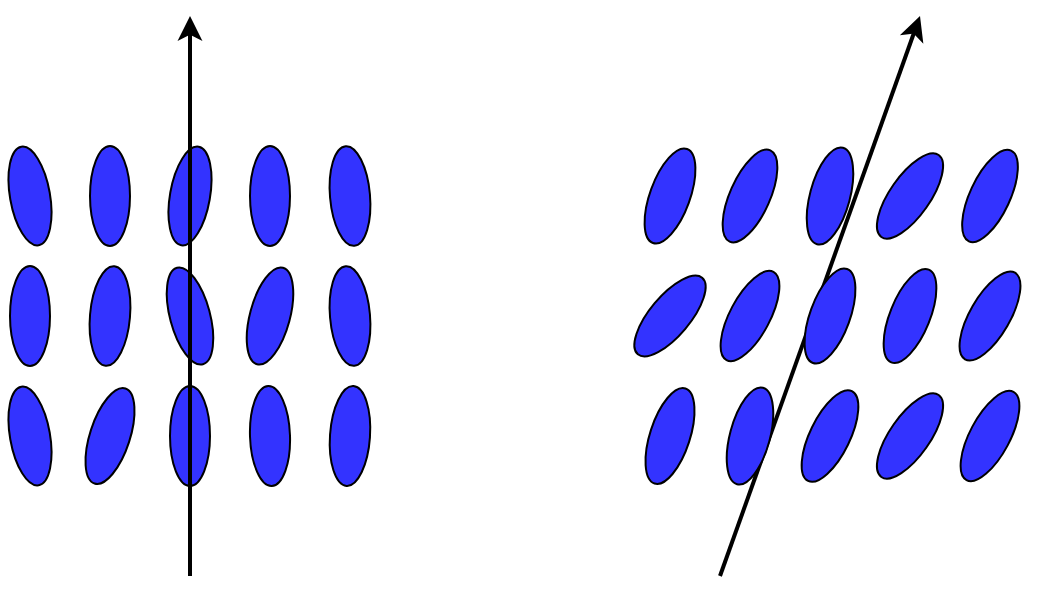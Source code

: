<mxfile version="14.1.4" type="device"><diagram id="MppX8krC-LKJHB_2gOxU" name="Page-1"><mxGraphModel dx="865" dy="483" grid="1" gridSize="10" guides="1" tooltips="1" connect="1" arrows="1" fold="1" page="1" pageScale="1" pageWidth="827" pageHeight="1169" math="0" shadow="0"><root><mxCell id="0"/><mxCell id="1" parent="0"/><mxCell id="qB8Ojlz-GmmjbL5b5-kQ-2" value="" style="ellipse;whiteSpace=wrap;html=1;rotation=80;fillColor=#3333FF;" vertex="1" parent="1"><mxGeometry x="150" y="260" width="50" height="20" as="geometry"/></mxCell><mxCell id="qB8Ojlz-GmmjbL5b5-kQ-3" value="" style="ellipse;whiteSpace=wrap;html=1;rotation=-90;fillColor=#3333FF;" vertex="1" parent="1"><mxGeometry x="190" y="260" width="50" height="20" as="geometry"/></mxCell><mxCell id="qB8Ojlz-GmmjbL5b5-kQ-5" value="" style="ellipse;whiteSpace=wrap;html=1;rotation=-90;fillColor=#3333FF;" vertex="1" parent="1"><mxGeometry x="270" y="260" width="50" height="20" as="geometry"/></mxCell><mxCell id="qB8Ojlz-GmmjbL5b5-kQ-4" value="" style="ellipse;whiteSpace=wrap;html=1;rotation=100;fillColor=#3333FF;" vertex="1" parent="1"><mxGeometry x="230" y="260" width="50" height="20" as="geometry"/></mxCell><mxCell id="qB8Ojlz-GmmjbL5b5-kQ-8" value="" style="ellipse;whiteSpace=wrap;html=1;rotation=85;fillColor=#3333FF;" vertex="1" parent="1"><mxGeometry x="310" y="260" width="50" height="20" as="geometry"/></mxCell><mxCell id="qB8Ojlz-GmmjbL5b5-kQ-9" value="" style="ellipse;whiteSpace=wrap;html=1;rotation=-90;fillColor=#3333FF;" vertex="1" parent="1"><mxGeometry x="150" y="320" width="50" height="20" as="geometry"/></mxCell><mxCell id="qB8Ojlz-GmmjbL5b5-kQ-10" value="" style="ellipse;whiteSpace=wrap;html=1;rotation=95;fillColor=#3333FF;" vertex="1" parent="1"><mxGeometry x="190" y="320" width="50" height="20" as="geometry"/></mxCell><mxCell id="qB8Ojlz-GmmjbL5b5-kQ-11" value="" style="ellipse;whiteSpace=wrap;html=1;rotation=75;fillColor=#3333FF;" vertex="1" parent="1"><mxGeometry x="230" y="320" width="50" height="20" as="geometry"/></mxCell><mxCell id="qB8Ojlz-GmmjbL5b5-kQ-13" value="" style="ellipse;whiteSpace=wrap;html=1;rotation=105;fillColor=#3333FF;" vertex="1" parent="1"><mxGeometry x="270" y="320" width="50" height="20" as="geometry"/></mxCell><mxCell id="qB8Ojlz-GmmjbL5b5-kQ-14" value="" style="ellipse;whiteSpace=wrap;html=1;rotation=85;fillColor=#3333FF;" vertex="1" parent="1"><mxGeometry x="310" y="320" width="50" height="20" as="geometry"/></mxCell><mxCell id="qB8Ojlz-GmmjbL5b5-kQ-15" value="" style="ellipse;whiteSpace=wrap;html=1;rotation=80;fillColor=#3333FF;" vertex="1" parent="1"><mxGeometry x="150" y="380" width="50" height="20" as="geometry"/></mxCell><mxCell id="qB8Ojlz-GmmjbL5b5-kQ-16" value="" style="ellipse;whiteSpace=wrap;html=1;rotation=108;fillColor=#3333FF;" vertex="1" parent="1"><mxGeometry x="190" y="380" width="50" height="20" as="geometry"/></mxCell><mxCell id="qB8Ojlz-GmmjbL5b5-kQ-17" value="" style="ellipse;whiteSpace=wrap;html=1;rotation=-90;fillColor=#3333FF;" vertex="1" parent="1"><mxGeometry x="230" y="380" width="50" height="20" as="geometry"/></mxCell><mxCell id="qB8Ojlz-GmmjbL5b5-kQ-19" value="" style="ellipse;whiteSpace=wrap;html=1;rotation=88;fillColor=#3333FF;" vertex="1" parent="1"><mxGeometry x="270" y="380" width="50" height="20" as="geometry"/></mxCell><mxCell id="qB8Ojlz-GmmjbL5b5-kQ-20" value="" style="ellipse;whiteSpace=wrap;html=1;rotation=94;fillColor=#3333FF;" vertex="1" parent="1"><mxGeometry x="310" y="380" width="50" height="20" as="geometry"/></mxCell><mxCell id="qB8Ojlz-GmmjbL5b5-kQ-21" value="" style="endArrow=classic;html=1;strokeWidth=2;" edge="1" parent="1"><mxGeometry width="50" height="50" relative="1" as="geometry"><mxPoint x="520" y="460" as="sourcePoint"/><mxPoint x="620" y="180" as="targetPoint"/></mxGeometry></mxCell><mxCell id="qB8Ojlz-GmmjbL5b5-kQ-22" value="" style="ellipse;whiteSpace=wrap;html=1;rotation=114;fillColor=#3333FF;" vertex="1" parent="1"><mxGeometry x="510" y="260" width="50" height="20" as="geometry"/></mxCell><mxCell id="qB8Ojlz-GmmjbL5b5-kQ-23" value="" style="ellipse;whiteSpace=wrap;html=1;rotation=105;fillColor=#3333FF;" vertex="1" parent="1"><mxGeometry x="550" y="260" width="50" height="20" as="geometry"/></mxCell><mxCell id="qB8Ojlz-GmmjbL5b5-kQ-25" value="" style="ellipse;whiteSpace=wrap;html=1;rotation=125;fillColor=#3333FF;" vertex="1" parent="1"><mxGeometry x="590" y="260" width="50" height="20" as="geometry"/></mxCell><mxCell id="qB8Ojlz-GmmjbL5b5-kQ-26" value="" style="ellipse;whiteSpace=wrap;html=1;rotation=110;fillColor=#3333FF;" vertex="1" parent="1"><mxGeometry x="470" y="260" width="50" height="20" as="geometry"/></mxCell><mxCell id="qB8Ojlz-GmmjbL5b5-kQ-27" value="" style="ellipse;whiteSpace=wrap;html=1;rotation=115;fillColor=#3333FF;" vertex="1" parent="1"><mxGeometry x="630" y="260" width="50" height="20" as="geometry"/></mxCell><mxCell id="qB8Ojlz-GmmjbL5b5-kQ-28" value="" style="ellipse;whiteSpace=wrap;html=1;rotation=120;fillColor=#3333FF;" vertex="1" parent="1"><mxGeometry x="630" y="320" width="50" height="20" as="geometry"/></mxCell><mxCell id="qB8Ojlz-GmmjbL5b5-kQ-29" value="" style="ellipse;whiteSpace=wrap;html=1;rotation=112;fillColor=#3333FF;" vertex="1" parent="1"><mxGeometry x="590" y="320" width="50" height="20" as="geometry"/></mxCell><mxCell id="qB8Ojlz-GmmjbL5b5-kQ-30" value="" style="ellipse;whiteSpace=wrap;html=1;rotation=110;fillColor=#3333FF;" vertex="1" parent="1"><mxGeometry x="550" y="320" width="50" height="20" as="geometry"/></mxCell><mxCell id="qB8Ojlz-GmmjbL5b5-kQ-32" value="" style="ellipse;whiteSpace=wrap;html=1;rotation=118;fillColor=#3333FF;" vertex="1" parent="1"><mxGeometry x="510" y="320" width="50" height="20" as="geometry"/></mxCell><mxCell id="qB8Ojlz-GmmjbL5b5-kQ-33" value="" style="ellipse;whiteSpace=wrap;html=1;rotation=130;fillColor=#3333FF;" vertex="1" parent="1"><mxGeometry x="470" y="320" width="50" height="20" as="geometry"/></mxCell><mxCell id="qB8Ojlz-GmmjbL5b5-kQ-34" value="" style="ellipse;whiteSpace=wrap;html=1;rotation=118;fillColor=#3333FF;" vertex="1" parent="1"><mxGeometry x="630" y="380" width="50" height="20" as="geometry"/></mxCell><mxCell id="qB8Ojlz-GmmjbL5b5-kQ-38" value="" style="ellipse;whiteSpace=wrap;html=1;rotation=108;fillColor=#3333FF;" vertex="1" parent="1"><mxGeometry x="470" y="380" width="50" height="20" as="geometry"/></mxCell><mxCell id="qB8Ojlz-GmmjbL5b5-kQ-39" value="" style="ellipse;whiteSpace=wrap;html=1;rotation=105;fillColor=#3333FF;" vertex="1" parent="1"><mxGeometry x="510" y="380" width="50" height="20" as="geometry"/></mxCell><mxCell id="qB8Ojlz-GmmjbL5b5-kQ-40" value="" style="ellipse;whiteSpace=wrap;html=1;rotation=116;fillColor=#3333FF;" vertex="1" parent="1"><mxGeometry x="550" y="380" width="50" height="20" as="geometry"/></mxCell><mxCell id="qB8Ojlz-GmmjbL5b5-kQ-42" value="" style="ellipse;whiteSpace=wrap;html=1;rotation=125;fillColor=#3333FF;" vertex="1" parent="1"><mxGeometry x="590" y="380" width="50" height="20" as="geometry"/></mxCell><mxCell id="qB8Ojlz-GmmjbL5b5-kQ-1" value="" style="endArrow=classic;html=1;strokeWidth=2;" edge="1" parent="1"><mxGeometry width="50" height="50" relative="1" as="geometry"><mxPoint x="255" y="460" as="sourcePoint"/><mxPoint x="255" y="180" as="targetPoint"/></mxGeometry></mxCell></root></mxGraphModel></diagram></mxfile>